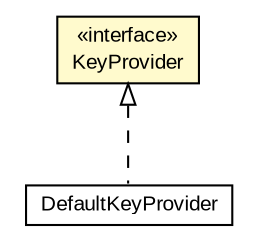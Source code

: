 #!/usr/local/bin/dot
#
# Class diagram 
# Generated by UMLGraph version R5_6-24-gf6e263 (http://www.umlgraph.org/)
#

digraph G {
	edge [fontname="arial",fontsize=10,labelfontname="arial",labelfontsize=10];
	node [fontname="arial",fontsize=10,shape=plaintext];
	nodesep=0.25;
	ranksep=0.5;
	// net.trajano.openidconnect.provider.ejb.DefaultKeyProvider
	c6915 [label=<<table title="net.trajano.openidconnect.provider.ejb.DefaultKeyProvider" border="0" cellborder="1" cellspacing="0" cellpadding="2" port="p" href="../ejb/DefaultKeyProvider.html">
		<tr><td><table border="0" cellspacing="0" cellpadding="1">
<tr><td align="center" balign="center"> DefaultKeyProvider </td></tr>
		</table></td></tr>
		</table>>, URL="../ejb/DefaultKeyProvider.html", fontname="arial", fontcolor="black", fontsize=10.0];
	// net.trajano.openidconnect.provider.spi.KeyProvider
	c6933 [label=<<table title="net.trajano.openidconnect.provider.spi.KeyProvider" border="0" cellborder="1" cellspacing="0" cellpadding="2" port="p" bgcolor="lemonChiffon" href="./KeyProvider.html">
		<tr><td><table border="0" cellspacing="0" cellpadding="1">
<tr><td align="center" balign="center"> &#171;interface&#187; </td></tr>
<tr><td align="center" balign="center"> KeyProvider </td></tr>
		</table></td></tr>
		</table>>, URL="./KeyProvider.html", fontname="arial", fontcolor="black", fontsize=10.0];
	//net.trajano.openidconnect.provider.ejb.DefaultKeyProvider implements net.trajano.openidconnect.provider.spi.KeyProvider
	c6933:p -> c6915:p [dir=back,arrowtail=empty,style=dashed];
}

